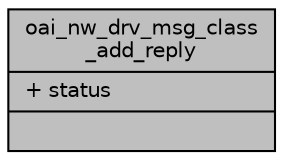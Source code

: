 digraph "oai_nw_drv_msg_class_add_reply"
{
 // LATEX_PDF_SIZE
  edge [fontname="Helvetica",fontsize="10",labelfontname="Helvetica",labelfontsize="10"];
  node [fontname="Helvetica",fontsize="10",shape=record];
  Node1 [label="{oai_nw_drv_msg_class\l_add_reply\n|+ status\l|}",height=0.2,width=0.4,color="black", fillcolor="grey75", style="filled", fontcolor="black",tooltip=" "];
}
